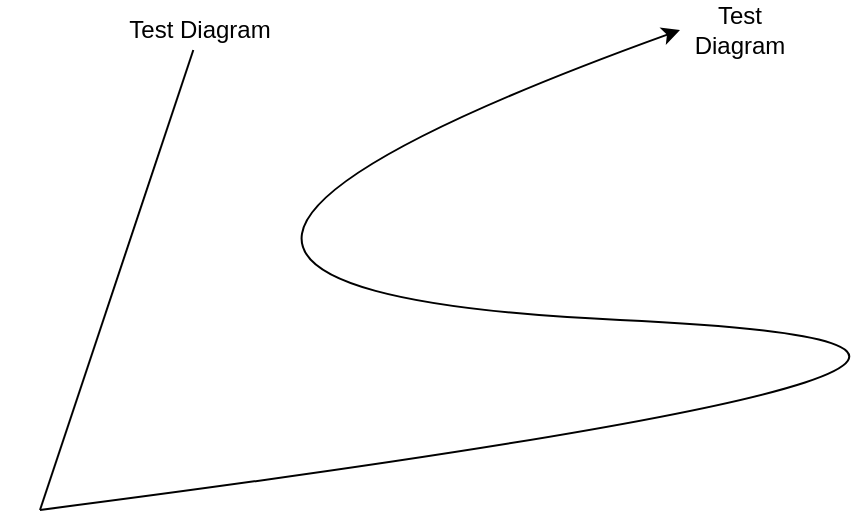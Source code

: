 <mxfile version="14.2.9" type="github">
  <diagram id="XGNpobbOUh6785NeqrQ_" name="Page-1">
    <mxGraphModel dx="1422" dy="800" grid="1" gridSize="10" guides="1" tooltips="1" connect="1" arrows="1" fold="1" page="1" pageScale="1" pageWidth="850" pageHeight="1100" math="0" shadow="0">
      <root>
        <mxCell id="0" />
        <mxCell id="1" parent="0" />
        <mxCell id="oKfNMWGplDBuRopVELsZ-1" value="" style="endArrow=none;html=1;" edge="1" parent="1" target="oKfNMWGplDBuRopVELsZ-2">
          <mxGeometry width="50" height="50" relative="1" as="geometry">
            <mxPoint x="120" y="440" as="sourcePoint" />
            <mxPoint x="40" y="80" as="targetPoint" />
          </mxGeometry>
        </mxCell>
        <mxCell id="oKfNMWGplDBuRopVELsZ-2" value="Test Diagram" style="text;html=1;strokeColor=none;fillColor=none;align=center;verticalAlign=middle;whiteSpace=wrap;rounded=0;" vertex="1" parent="1">
          <mxGeometry x="100" y="190" width="200" height="20" as="geometry" />
        </mxCell>
        <mxCell id="oKfNMWGplDBuRopVELsZ-3" value="" style="curved=1;endArrow=classic;html=1;" edge="1" parent="1">
          <mxGeometry width="50" height="50" relative="1" as="geometry">
            <mxPoint x="120" y="440" as="sourcePoint" />
            <mxPoint x="440" y="200" as="targetPoint" />
            <Array as="points">
              <mxPoint x="740" y="360" />
              <mxPoint x="80" y="330" />
            </Array>
          </mxGeometry>
        </mxCell>
        <mxCell id="oKfNMWGplDBuRopVELsZ-4" value="Test&lt;br&gt;Diagram" style="text;html=1;strokeColor=none;fillColor=none;align=center;verticalAlign=middle;whiteSpace=wrap;rounded=0;" vertex="1" parent="1">
          <mxGeometry x="450" y="190" width="40" height="20" as="geometry" />
        </mxCell>
      </root>
    </mxGraphModel>
  </diagram>
</mxfile>
